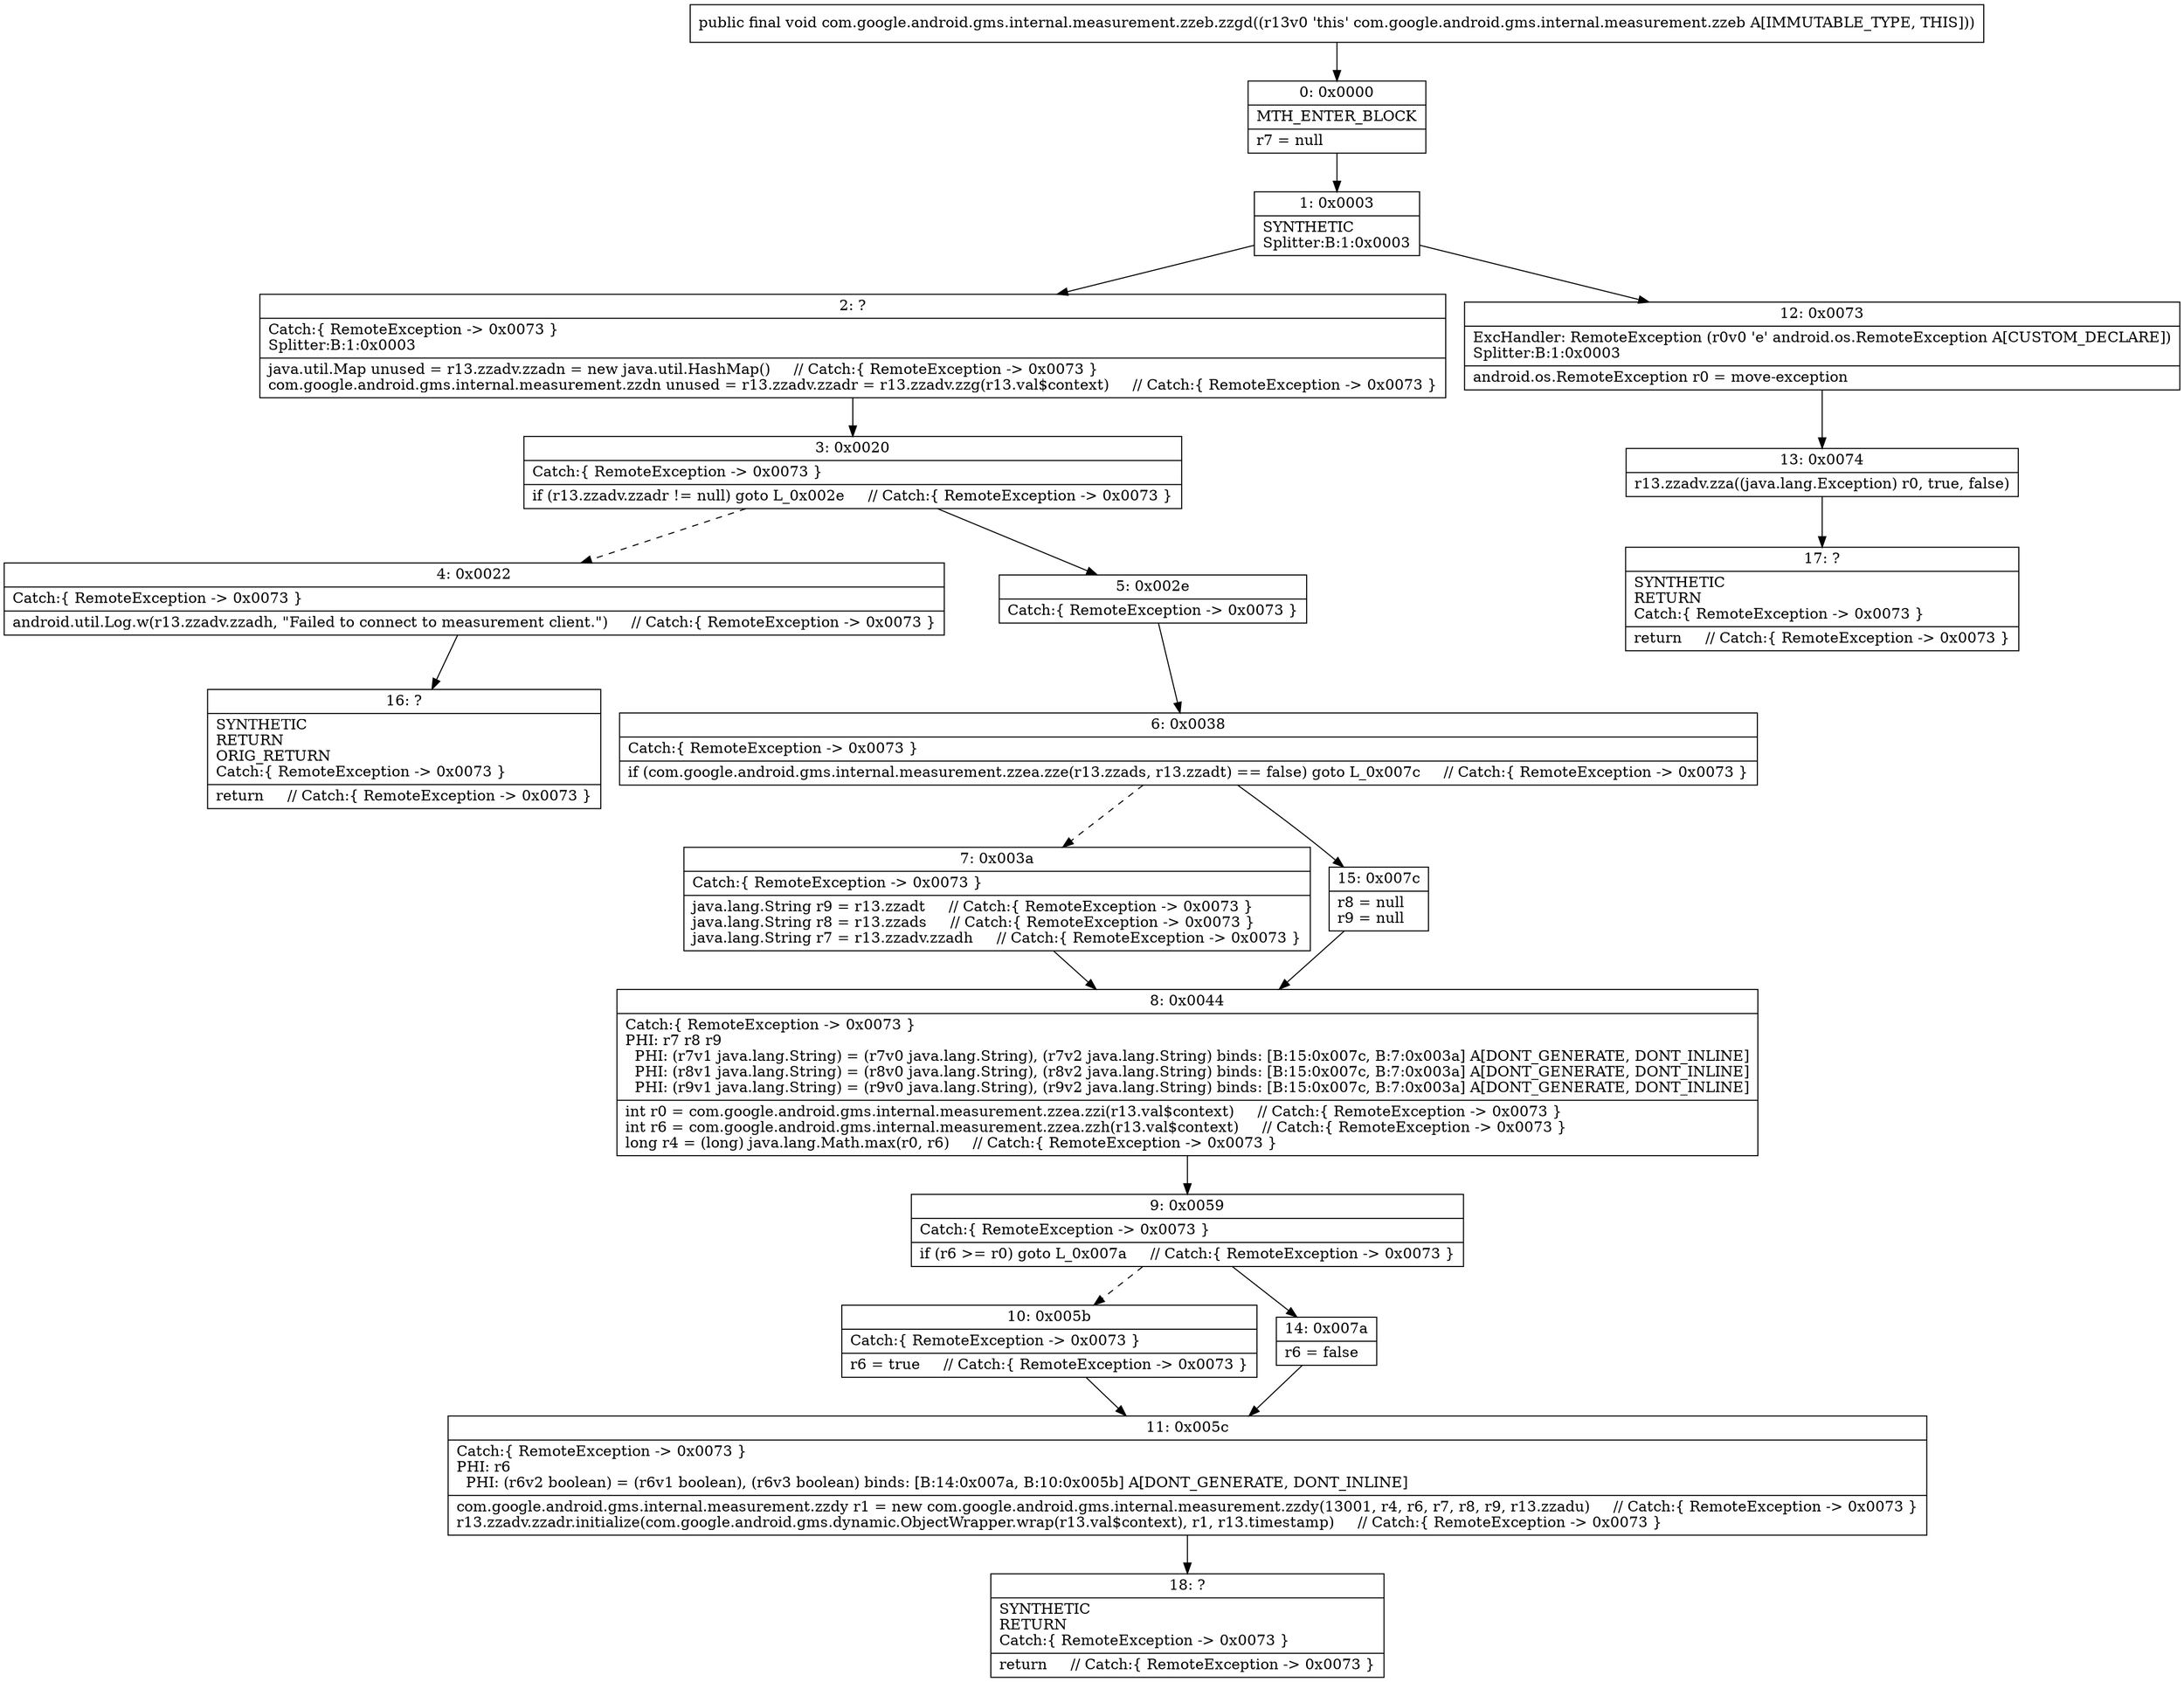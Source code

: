 digraph "CFG forcom.google.android.gms.internal.measurement.zzeb.zzgd()V" {
Node_0 [shape=record,label="{0\:\ 0x0000|MTH_ENTER_BLOCK\l|r7 = null\l}"];
Node_1 [shape=record,label="{1\:\ 0x0003|SYNTHETIC\lSplitter:B:1:0x0003\l}"];
Node_2 [shape=record,label="{2\:\ ?|Catch:\{ RemoteException \-\> 0x0073 \}\lSplitter:B:1:0x0003\l|java.util.Map unused = r13.zzadv.zzadn = new java.util.HashMap()     \/\/ Catch:\{ RemoteException \-\> 0x0073 \}\lcom.google.android.gms.internal.measurement.zzdn unused = r13.zzadv.zzadr = r13.zzadv.zzg(r13.val$context)     \/\/ Catch:\{ RemoteException \-\> 0x0073 \}\l}"];
Node_3 [shape=record,label="{3\:\ 0x0020|Catch:\{ RemoteException \-\> 0x0073 \}\l|if (r13.zzadv.zzadr != null) goto L_0x002e     \/\/ Catch:\{ RemoteException \-\> 0x0073 \}\l}"];
Node_4 [shape=record,label="{4\:\ 0x0022|Catch:\{ RemoteException \-\> 0x0073 \}\l|android.util.Log.w(r13.zzadv.zzadh, \"Failed to connect to measurement client.\")     \/\/ Catch:\{ RemoteException \-\> 0x0073 \}\l}"];
Node_5 [shape=record,label="{5\:\ 0x002e|Catch:\{ RemoteException \-\> 0x0073 \}\l}"];
Node_6 [shape=record,label="{6\:\ 0x0038|Catch:\{ RemoteException \-\> 0x0073 \}\l|if (com.google.android.gms.internal.measurement.zzea.zze(r13.zzads, r13.zzadt) == false) goto L_0x007c     \/\/ Catch:\{ RemoteException \-\> 0x0073 \}\l}"];
Node_7 [shape=record,label="{7\:\ 0x003a|Catch:\{ RemoteException \-\> 0x0073 \}\l|java.lang.String r9 = r13.zzadt     \/\/ Catch:\{ RemoteException \-\> 0x0073 \}\ljava.lang.String r8 = r13.zzads     \/\/ Catch:\{ RemoteException \-\> 0x0073 \}\ljava.lang.String r7 = r13.zzadv.zzadh     \/\/ Catch:\{ RemoteException \-\> 0x0073 \}\l}"];
Node_8 [shape=record,label="{8\:\ 0x0044|Catch:\{ RemoteException \-\> 0x0073 \}\lPHI: r7 r8 r9 \l  PHI: (r7v1 java.lang.String) = (r7v0 java.lang.String), (r7v2 java.lang.String) binds: [B:15:0x007c, B:7:0x003a] A[DONT_GENERATE, DONT_INLINE]\l  PHI: (r8v1 java.lang.String) = (r8v0 java.lang.String), (r8v2 java.lang.String) binds: [B:15:0x007c, B:7:0x003a] A[DONT_GENERATE, DONT_INLINE]\l  PHI: (r9v1 java.lang.String) = (r9v0 java.lang.String), (r9v2 java.lang.String) binds: [B:15:0x007c, B:7:0x003a] A[DONT_GENERATE, DONT_INLINE]\l|int r0 = com.google.android.gms.internal.measurement.zzea.zzi(r13.val$context)     \/\/ Catch:\{ RemoteException \-\> 0x0073 \}\lint r6 = com.google.android.gms.internal.measurement.zzea.zzh(r13.val$context)     \/\/ Catch:\{ RemoteException \-\> 0x0073 \}\llong r4 = (long) java.lang.Math.max(r0, r6)     \/\/ Catch:\{ RemoteException \-\> 0x0073 \}\l}"];
Node_9 [shape=record,label="{9\:\ 0x0059|Catch:\{ RemoteException \-\> 0x0073 \}\l|if (r6 \>= r0) goto L_0x007a     \/\/ Catch:\{ RemoteException \-\> 0x0073 \}\l}"];
Node_10 [shape=record,label="{10\:\ 0x005b|Catch:\{ RemoteException \-\> 0x0073 \}\l|r6 = true     \/\/ Catch:\{ RemoteException \-\> 0x0073 \}\l}"];
Node_11 [shape=record,label="{11\:\ 0x005c|Catch:\{ RemoteException \-\> 0x0073 \}\lPHI: r6 \l  PHI: (r6v2 boolean) = (r6v1 boolean), (r6v3 boolean) binds: [B:14:0x007a, B:10:0x005b] A[DONT_GENERATE, DONT_INLINE]\l|com.google.android.gms.internal.measurement.zzdy r1 = new com.google.android.gms.internal.measurement.zzdy(13001, r4, r6, r7, r8, r9, r13.zzadu)     \/\/ Catch:\{ RemoteException \-\> 0x0073 \}\lr13.zzadv.zzadr.initialize(com.google.android.gms.dynamic.ObjectWrapper.wrap(r13.val$context), r1, r13.timestamp)     \/\/ Catch:\{ RemoteException \-\> 0x0073 \}\l}"];
Node_12 [shape=record,label="{12\:\ 0x0073|ExcHandler: RemoteException (r0v0 'e' android.os.RemoteException A[CUSTOM_DECLARE])\lSplitter:B:1:0x0003\l|android.os.RemoteException r0 = move\-exception\l}"];
Node_13 [shape=record,label="{13\:\ 0x0074|r13.zzadv.zza((java.lang.Exception) r0, true, false)\l}"];
Node_14 [shape=record,label="{14\:\ 0x007a|r6 = false\l}"];
Node_15 [shape=record,label="{15\:\ 0x007c|r8 = null\lr9 = null\l}"];
Node_16 [shape=record,label="{16\:\ ?|SYNTHETIC\lRETURN\lORIG_RETURN\lCatch:\{ RemoteException \-\> 0x0073 \}\l|return     \/\/ Catch:\{ RemoteException \-\> 0x0073 \}\l}"];
Node_17 [shape=record,label="{17\:\ ?|SYNTHETIC\lRETURN\lCatch:\{ RemoteException \-\> 0x0073 \}\l|return     \/\/ Catch:\{ RemoteException \-\> 0x0073 \}\l}"];
Node_18 [shape=record,label="{18\:\ ?|SYNTHETIC\lRETURN\lCatch:\{ RemoteException \-\> 0x0073 \}\l|return     \/\/ Catch:\{ RemoteException \-\> 0x0073 \}\l}"];
MethodNode[shape=record,label="{public final void com.google.android.gms.internal.measurement.zzeb.zzgd((r13v0 'this' com.google.android.gms.internal.measurement.zzeb A[IMMUTABLE_TYPE, THIS])) }"];
MethodNode -> Node_0;
Node_0 -> Node_1;
Node_1 -> Node_2;
Node_1 -> Node_12;
Node_2 -> Node_3;
Node_3 -> Node_4[style=dashed];
Node_3 -> Node_5;
Node_4 -> Node_16;
Node_5 -> Node_6;
Node_6 -> Node_7[style=dashed];
Node_6 -> Node_15;
Node_7 -> Node_8;
Node_8 -> Node_9;
Node_9 -> Node_10[style=dashed];
Node_9 -> Node_14;
Node_10 -> Node_11;
Node_11 -> Node_18;
Node_12 -> Node_13;
Node_13 -> Node_17;
Node_14 -> Node_11;
Node_15 -> Node_8;
}

